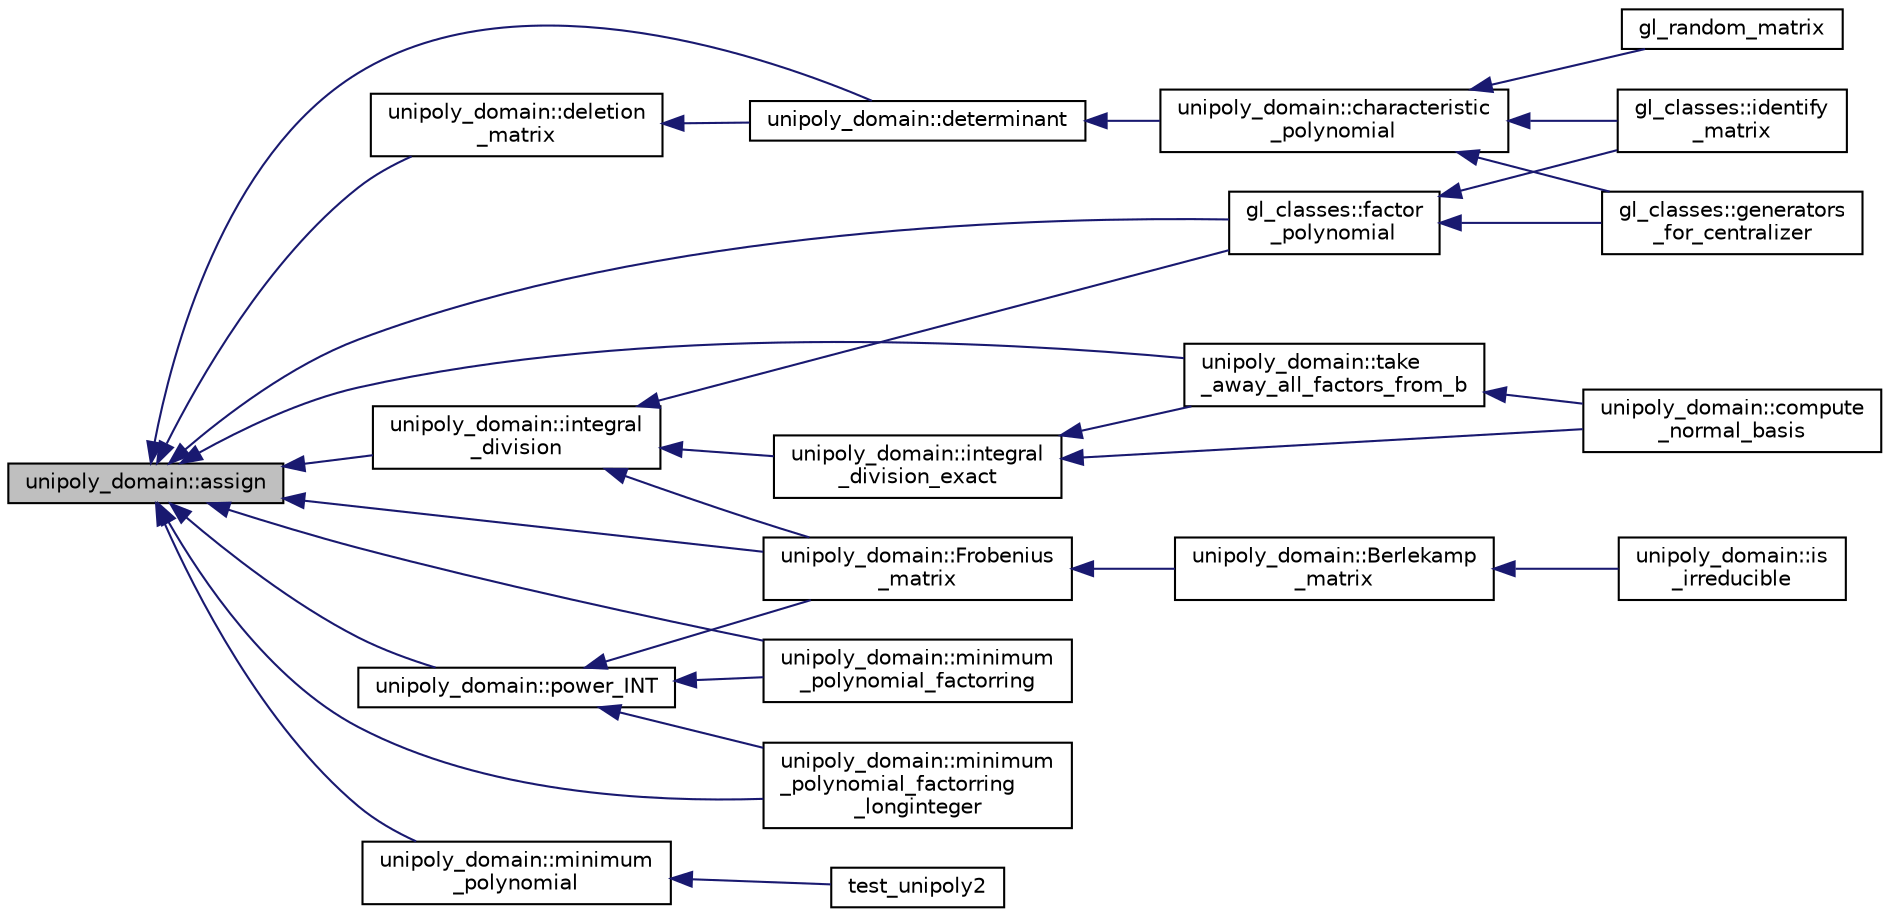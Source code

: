 digraph "unipoly_domain::assign"
{
  edge [fontname="Helvetica",fontsize="10",labelfontname="Helvetica",labelfontsize="10"];
  node [fontname="Helvetica",fontsize="10",shape=record];
  rankdir="LR";
  Node19 [label="unipoly_domain::assign",height=0.2,width=0.4,color="black", fillcolor="grey75", style="filled", fontcolor="black"];
  Node19 -> Node20 [dir="back",color="midnightblue",fontsize="10",style="solid",fontname="Helvetica"];
  Node20 [label="gl_classes::factor\l_polynomial",height=0.2,width=0.4,color="black", fillcolor="white", style="filled",URL="$d6/dab/classgl__classes.html#ab79551e3f5bc66e8049de52bd685a4ef"];
  Node20 -> Node21 [dir="back",color="midnightblue",fontsize="10",style="solid",fontname="Helvetica"];
  Node21 [label="gl_classes::identify\l_matrix",height=0.2,width=0.4,color="black", fillcolor="white", style="filled",URL="$d6/dab/classgl__classes.html#af529d1d8ff5a52703c5ac1d70806092e"];
  Node20 -> Node22 [dir="back",color="midnightblue",fontsize="10",style="solid",fontname="Helvetica"];
  Node22 [label="gl_classes::generators\l_for_centralizer",height=0.2,width=0.4,color="black", fillcolor="white", style="filled",URL="$d6/dab/classgl__classes.html#aeac561e2a41981533eb0aee6f9d2080c"];
  Node19 -> Node23 [dir="back",color="midnightblue",fontsize="10",style="solid",fontname="Helvetica"];
  Node23 [label="unipoly_domain::Frobenius\l_matrix",height=0.2,width=0.4,color="black", fillcolor="white", style="filled",URL="$da/d3c/classunipoly__domain.html#a861279fd941d6bad64e6ec13279453af"];
  Node23 -> Node24 [dir="back",color="midnightblue",fontsize="10",style="solid",fontname="Helvetica"];
  Node24 [label="unipoly_domain::Berlekamp\l_matrix",height=0.2,width=0.4,color="black", fillcolor="white", style="filled",URL="$da/d3c/classunipoly__domain.html#a560f4cc73e0badeba359203643fbc333"];
  Node24 -> Node25 [dir="back",color="midnightblue",fontsize="10",style="solid",fontname="Helvetica"];
  Node25 [label="unipoly_domain::is\l_irreducible",height=0.2,width=0.4,color="black", fillcolor="white", style="filled",URL="$da/d3c/classunipoly__domain.html#aec4d9b55b51268d99ef6f6480d7282b5"];
  Node19 -> Node26 [dir="back",color="midnightblue",fontsize="10",style="solid",fontname="Helvetica"];
  Node26 [label="unipoly_domain::integral\l_division",height=0.2,width=0.4,color="black", fillcolor="white", style="filled",URL="$da/d3c/classunipoly__domain.html#a22f73567ccec05778c3a67fd85c5e413"];
  Node26 -> Node20 [dir="back",color="midnightblue",fontsize="10",style="solid",fontname="Helvetica"];
  Node26 -> Node23 [dir="back",color="midnightblue",fontsize="10",style="solid",fontname="Helvetica"];
  Node26 -> Node27 [dir="back",color="midnightblue",fontsize="10",style="solid",fontname="Helvetica"];
  Node27 [label="unipoly_domain::integral\l_division_exact",height=0.2,width=0.4,color="black", fillcolor="white", style="filled",URL="$da/d3c/classunipoly__domain.html#ae08b2f84ea25a3b0f310edec6ad9cf66"];
  Node27 -> Node28 [dir="back",color="midnightblue",fontsize="10",style="solid",fontname="Helvetica"];
  Node28 [label="unipoly_domain::compute\l_normal_basis",height=0.2,width=0.4,color="black", fillcolor="white", style="filled",URL="$da/d3c/classunipoly__domain.html#a799f3e7de9717b6c0b52dbc5305f3bf5"];
  Node27 -> Node29 [dir="back",color="midnightblue",fontsize="10",style="solid",fontname="Helvetica"];
  Node29 [label="unipoly_domain::take\l_away_all_factors_from_b",height=0.2,width=0.4,color="black", fillcolor="white", style="filled",URL="$da/d3c/classunipoly__domain.html#a65da08a136c47386d06c140157b72809"];
  Node29 -> Node28 [dir="back",color="midnightblue",fontsize="10",style="solid",fontname="Helvetica"];
  Node19 -> Node29 [dir="back",color="midnightblue",fontsize="10",style="solid",fontname="Helvetica"];
  Node19 -> Node30 [dir="back",color="midnightblue",fontsize="10",style="solid",fontname="Helvetica"];
  Node30 [label="unipoly_domain::power_INT",height=0.2,width=0.4,color="black", fillcolor="white", style="filled",URL="$da/d3c/classunipoly__domain.html#afb7679c16c8e33167df2b95e6d191f79"];
  Node30 -> Node23 [dir="back",color="midnightblue",fontsize="10",style="solid",fontname="Helvetica"];
  Node30 -> Node31 [dir="back",color="midnightblue",fontsize="10",style="solid",fontname="Helvetica"];
  Node31 [label="unipoly_domain::minimum\l_polynomial_factorring",height=0.2,width=0.4,color="black", fillcolor="white", style="filled",URL="$da/d3c/classunipoly__domain.html#a32acf71ba55156289a07290565ccb65c"];
  Node30 -> Node32 [dir="back",color="midnightblue",fontsize="10",style="solid",fontname="Helvetica"];
  Node32 [label="unipoly_domain::minimum\l_polynomial_factorring\l_longinteger",height=0.2,width=0.4,color="black", fillcolor="white", style="filled",URL="$da/d3c/classunipoly__domain.html#a2c953e21fad2df88627ac8a289f3a77b"];
  Node19 -> Node33 [dir="back",color="midnightblue",fontsize="10",style="solid",fontname="Helvetica"];
  Node33 [label="unipoly_domain::minimum\l_polynomial",height=0.2,width=0.4,color="black", fillcolor="white", style="filled",URL="$da/d3c/classunipoly__domain.html#ab80b3c8cfb24b3b4ce86ead7a5ebaa95"];
  Node33 -> Node34 [dir="back",color="midnightblue",fontsize="10",style="solid",fontname="Helvetica"];
  Node34 [label="test_unipoly2",height=0.2,width=0.4,color="black", fillcolor="white", style="filled",URL="$d5/d87/globals_8h.html#ac40335895fedd889545dad901ac470a6"];
  Node19 -> Node31 [dir="back",color="midnightblue",fontsize="10",style="solid",fontname="Helvetica"];
  Node19 -> Node32 [dir="back",color="midnightblue",fontsize="10",style="solid",fontname="Helvetica"];
  Node19 -> Node35 [dir="back",color="midnightblue",fontsize="10",style="solid",fontname="Helvetica"];
  Node35 [label="unipoly_domain::determinant",height=0.2,width=0.4,color="black", fillcolor="white", style="filled",URL="$da/d3c/classunipoly__domain.html#a460cfeb7de30e382da7f183b051e4a4f"];
  Node35 -> Node36 [dir="back",color="midnightblue",fontsize="10",style="solid",fontname="Helvetica"];
  Node36 [label="unipoly_domain::characteristic\l_polynomial",height=0.2,width=0.4,color="black", fillcolor="white", style="filled",URL="$da/d3c/classunipoly__domain.html#a8fc6545a5f52b768f6ebb2e3b3d57539"];
  Node36 -> Node21 [dir="back",color="midnightblue",fontsize="10",style="solid",fontname="Helvetica"];
  Node36 -> Node22 [dir="back",color="midnightblue",fontsize="10",style="solid",fontname="Helvetica"];
  Node36 -> Node37 [dir="back",color="midnightblue",fontsize="10",style="solid",fontname="Helvetica"];
  Node37 [label="gl_random_matrix",height=0.2,width=0.4,color="black", fillcolor="white", style="filled",URL="$d5/d87/globals_8h.html#ad335f04bb0db45b0e9393ec76d0698f4"];
  Node19 -> Node38 [dir="back",color="midnightblue",fontsize="10",style="solid",fontname="Helvetica"];
  Node38 [label="unipoly_domain::deletion\l_matrix",height=0.2,width=0.4,color="black", fillcolor="white", style="filled",URL="$da/d3c/classunipoly__domain.html#afd83c955f660719b0214c5129885dd4f"];
  Node38 -> Node35 [dir="back",color="midnightblue",fontsize="10",style="solid",fontname="Helvetica"];
}
